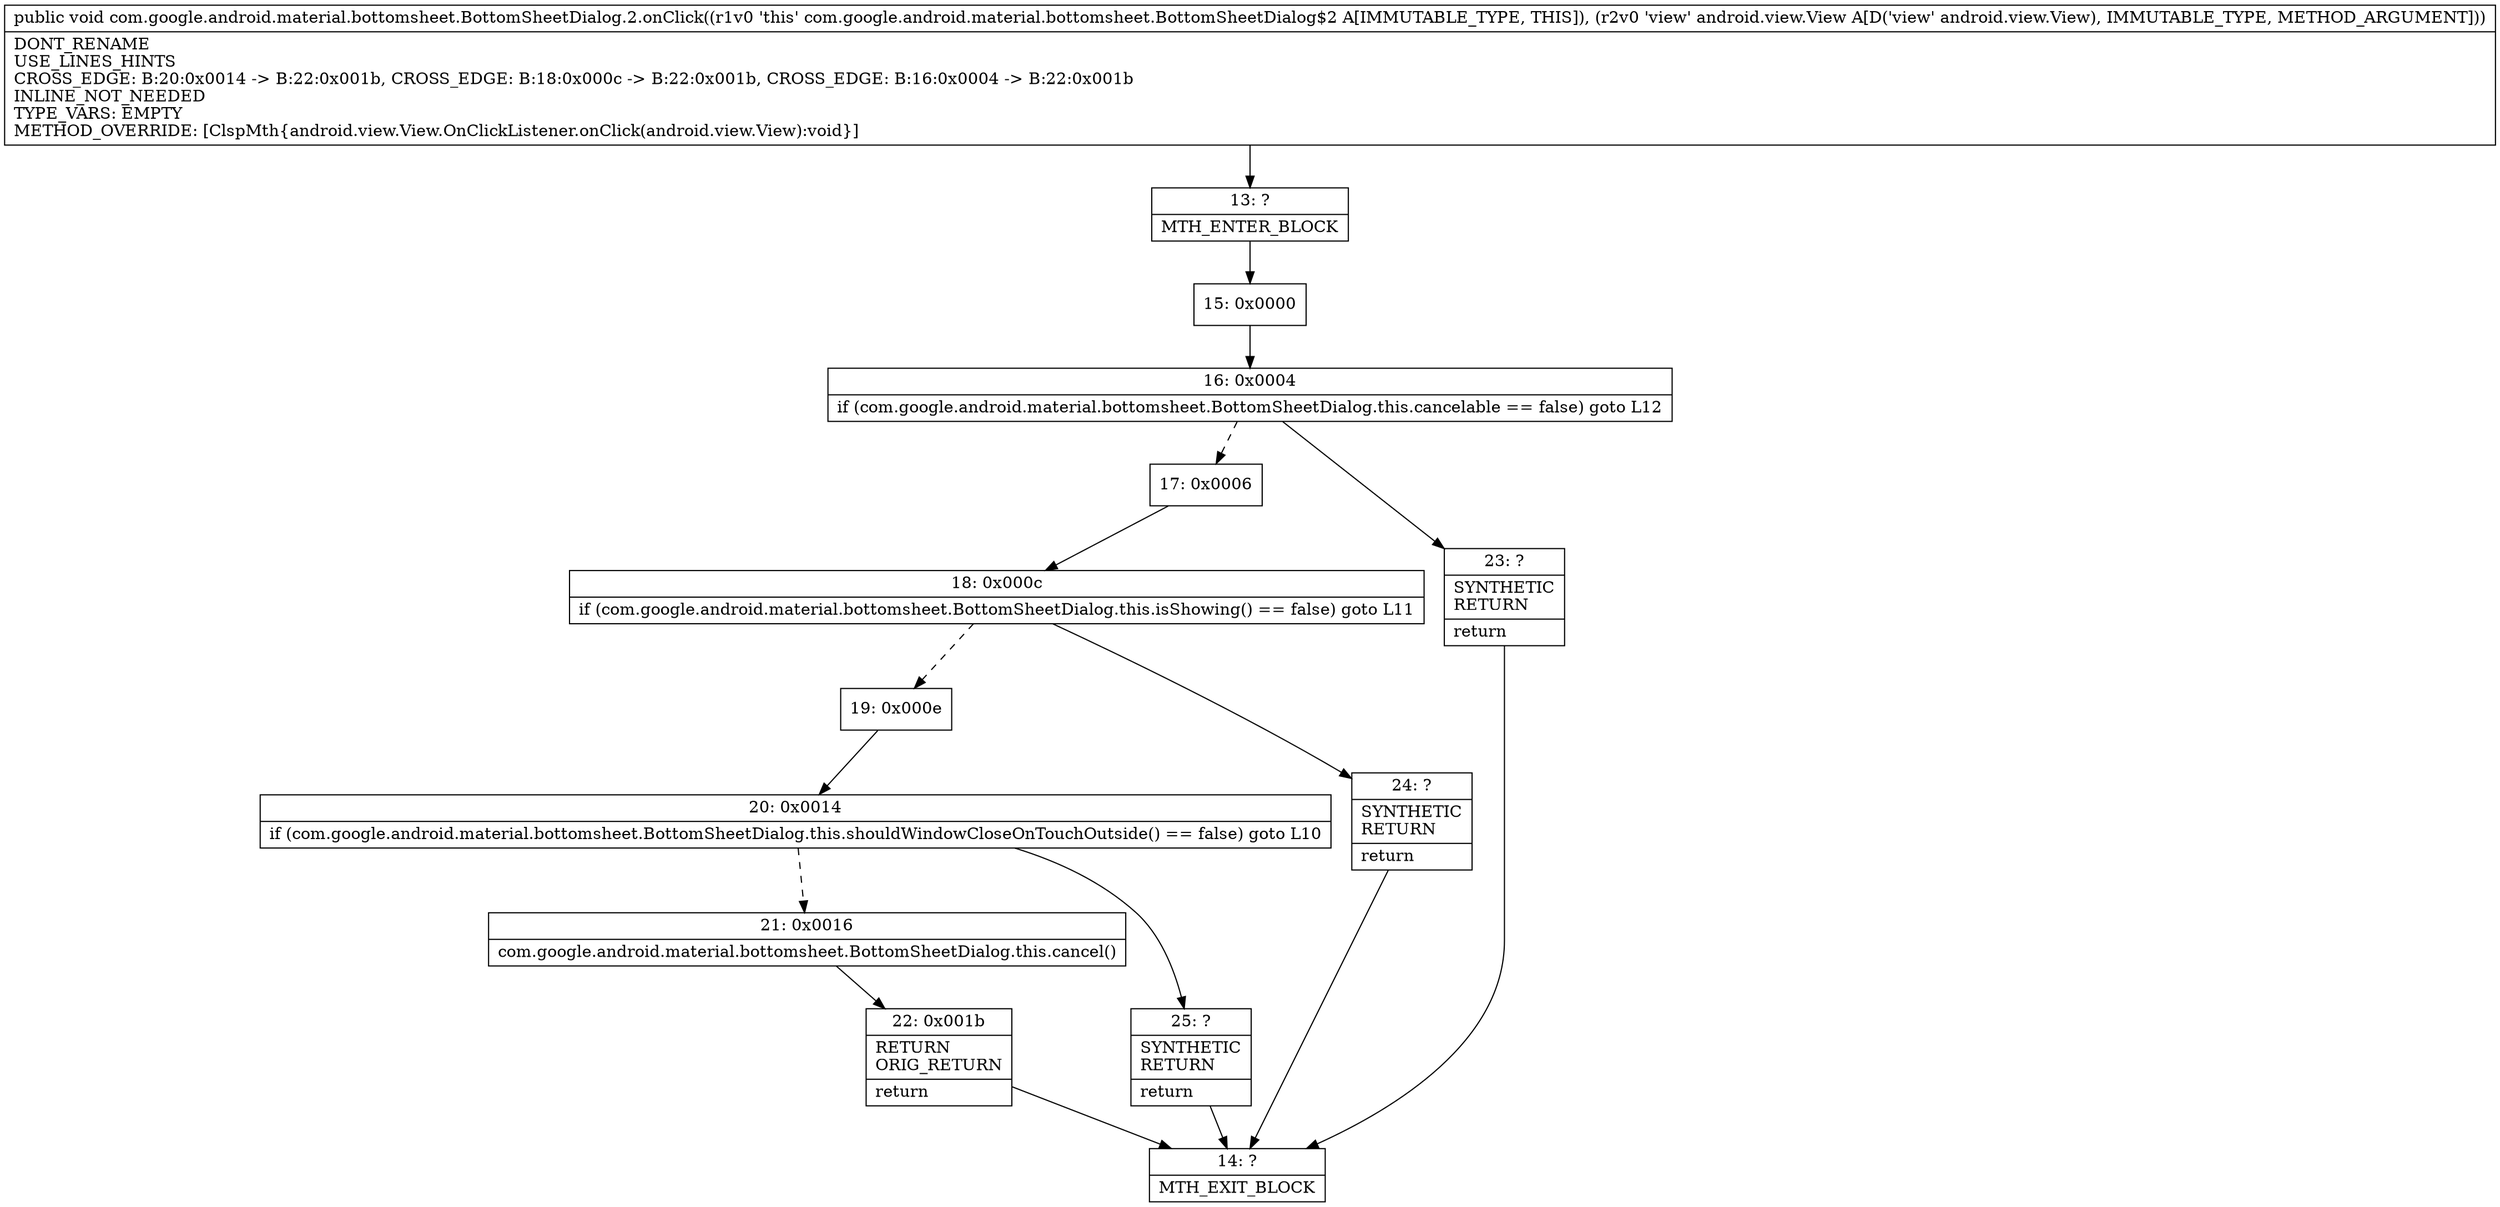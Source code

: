 digraph "CFG forcom.google.android.material.bottomsheet.BottomSheetDialog.2.onClick(Landroid\/view\/View;)V" {
Node_13 [shape=record,label="{13\:\ ?|MTH_ENTER_BLOCK\l}"];
Node_15 [shape=record,label="{15\:\ 0x0000}"];
Node_16 [shape=record,label="{16\:\ 0x0004|if (com.google.android.material.bottomsheet.BottomSheetDialog.this.cancelable == false) goto L12\l}"];
Node_17 [shape=record,label="{17\:\ 0x0006}"];
Node_18 [shape=record,label="{18\:\ 0x000c|if (com.google.android.material.bottomsheet.BottomSheetDialog.this.isShowing() == false) goto L11\l}"];
Node_19 [shape=record,label="{19\:\ 0x000e}"];
Node_20 [shape=record,label="{20\:\ 0x0014|if (com.google.android.material.bottomsheet.BottomSheetDialog.this.shouldWindowCloseOnTouchOutside() == false) goto L10\l}"];
Node_21 [shape=record,label="{21\:\ 0x0016|com.google.android.material.bottomsheet.BottomSheetDialog.this.cancel()\l}"];
Node_22 [shape=record,label="{22\:\ 0x001b|RETURN\lORIG_RETURN\l|return\l}"];
Node_14 [shape=record,label="{14\:\ ?|MTH_EXIT_BLOCK\l}"];
Node_25 [shape=record,label="{25\:\ ?|SYNTHETIC\lRETURN\l|return\l}"];
Node_24 [shape=record,label="{24\:\ ?|SYNTHETIC\lRETURN\l|return\l}"];
Node_23 [shape=record,label="{23\:\ ?|SYNTHETIC\lRETURN\l|return\l}"];
MethodNode[shape=record,label="{public void com.google.android.material.bottomsheet.BottomSheetDialog.2.onClick((r1v0 'this' com.google.android.material.bottomsheet.BottomSheetDialog$2 A[IMMUTABLE_TYPE, THIS]), (r2v0 'view' android.view.View A[D('view' android.view.View), IMMUTABLE_TYPE, METHOD_ARGUMENT]))  | DONT_RENAME\lUSE_LINES_HINTS\lCROSS_EDGE: B:20:0x0014 \-\> B:22:0x001b, CROSS_EDGE: B:18:0x000c \-\> B:22:0x001b, CROSS_EDGE: B:16:0x0004 \-\> B:22:0x001b\lINLINE_NOT_NEEDED\lTYPE_VARS: EMPTY\lMETHOD_OVERRIDE: [ClspMth\{android.view.View.OnClickListener.onClick(android.view.View):void\}]\l}"];
MethodNode -> Node_13;Node_13 -> Node_15;
Node_15 -> Node_16;
Node_16 -> Node_17[style=dashed];
Node_16 -> Node_23;
Node_17 -> Node_18;
Node_18 -> Node_19[style=dashed];
Node_18 -> Node_24;
Node_19 -> Node_20;
Node_20 -> Node_21[style=dashed];
Node_20 -> Node_25;
Node_21 -> Node_22;
Node_22 -> Node_14;
Node_25 -> Node_14;
Node_24 -> Node_14;
Node_23 -> Node_14;
}

